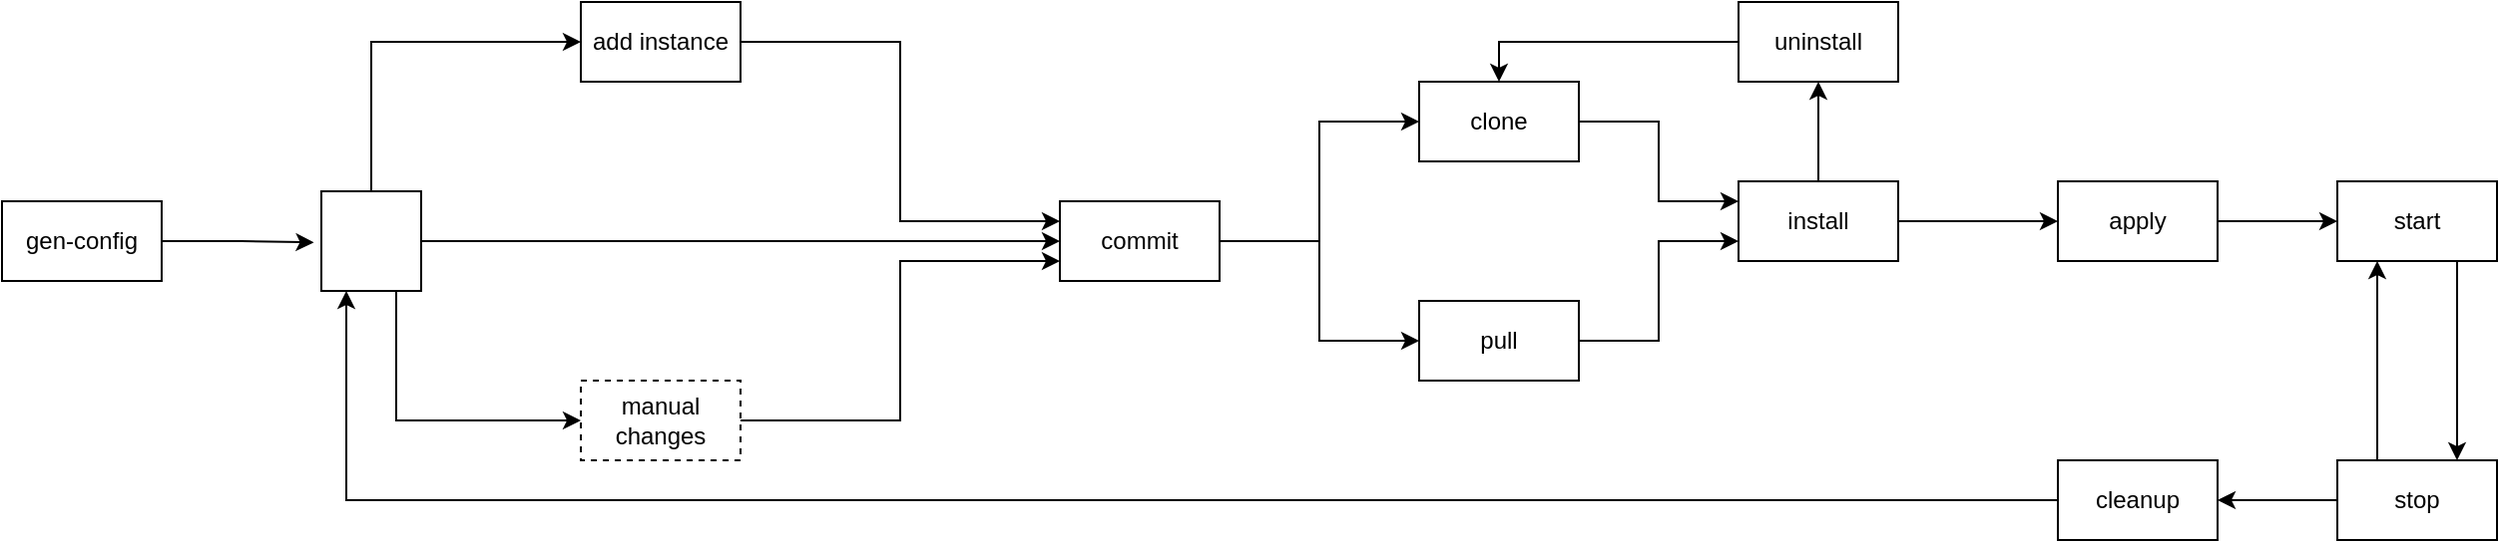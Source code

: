 <mxfile version="21.7.5" type="device">
  <diagram name="Page-1" id="VKLjrzEP6iEt6UY4dICo">
    <mxGraphModel dx="2924" dy="1125" grid="1" gridSize="10" guides="1" tooltips="1" connect="1" arrows="1" fold="1" page="1" pageScale="1" pageWidth="850" pageHeight="1100" math="0" shadow="0">
      <root>
        <mxCell id="0" />
        <mxCell id="1" parent="0" />
        <mxCell id="hbsouDKqxY18hAI5hccB-32" style="edgeStyle=orthogonalEdgeStyle;rounded=0;orthogonalLoop=1;jettySize=auto;html=1;exitX=1;exitY=0.5;exitDx=0;exitDy=0;entryX=-0.075;entryY=0.513;entryDx=0;entryDy=0;entryPerimeter=0;" edge="1" parent="1" source="hbsouDKqxY18hAI5hccB-1" target="hbsouDKqxY18hAI5hccB-31">
          <mxGeometry relative="1" as="geometry" />
        </mxCell>
        <mxCell id="hbsouDKqxY18hAI5hccB-1" value="gen-config" style="rounded=0;whiteSpace=wrap;html=1;" vertex="1" parent="1">
          <mxGeometry x="-220" y="430" width="80" height="40" as="geometry" />
        </mxCell>
        <mxCell id="hbsouDKqxY18hAI5hccB-13" style="edgeStyle=orthogonalEdgeStyle;rounded=0;orthogonalLoop=1;jettySize=auto;html=1;exitX=1;exitY=0.5;exitDx=0;exitDy=0;entryX=0;entryY=0.5;entryDx=0;entryDy=0;" edge="1" parent="1" source="hbsouDKqxY18hAI5hccB-2" target="hbsouDKqxY18hAI5hccB-3">
          <mxGeometry relative="1" as="geometry" />
        </mxCell>
        <mxCell id="hbsouDKqxY18hAI5hccB-14" style="edgeStyle=orthogonalEdgeStyle;rounded=0;orthogonalLoop=1;jettySize=auto;html=1;exitX=1;exitY=0.5;exitDx=0;exitDy=0;entryX=0;entryY=0.5;entryDx=0;entryDy=0;" edge="1" parent="1" source="hbsouDKqxY18hAI5hccB-2" target="hbsouDKqxY18hAI5hccB-5">
          <mxGeometry relative="1" as="geometry" />
        </mxCell>
        <mxCell id="hbsouDKqxY18hAI5hccB-2" value="commit" style="rounded=0;whiteSpace=wrap;html=1;" vertex="1" parent="1">
          <mxGeometry x="310" y="430" width="80" height="40" as="geometry" />
        </mxCell>
        <mxCell id="hbsouDKqxY18hAI5hccB-15" style="edgeStyle=orthogonalEdgeStyle;rounded=0;orthogonalLoop=1;jettySize=auto;html=1;exitX=1;exitY=0.5;exitDx=0;exitDy=0;entryX=0;entryY=0.25;entryDx=0;entryDy=0;" edge="1" parent="1" source="hbsouDKqxY18hAI5hccB-3" target="hbsouDKqxY18hAI5hccB-4">
          <mxGeometry relative="1" as="geometry" />
        </mxCell>
        <mxCell id="hbsouDKqxY18hAI5hccB-3" value="clone" style="rounded=0;whiteSpace=wrap;html=1;" vertex="1" parent="1">
          <mxGeometry x="490" y="370" width="80" height="40" as="geometry" />
        </mxCell>
        <mxCell id="hbsouDKqxY18hAI5hccB-19" style="edgeStyle=orthogonalEdgeStyle;rounded=0;orthogonalLoop=1;jettySize=auto;html=1;exitX=1;exitY=0.5;exitDx=0;exitDy=0;entryX=0;entryY=0.5;entryDx=0;entryDy=0;" edge="1" parent="1" source="hbsouDKqxY18hAI5hccB-4" target="hbsouDKqxY18hAI5hccB-18">
          <mxGeometry relative="1" as="geometry">
            <mxPoint x="850" y="440" as="targetPoint" />
          </mxGeometry>
        </mxCell>
        <mxCell id="hbsouDKqxY18hAI5hccB-41" style="edgeStyle=orthogonalEdgeStyle;rounded=0;orthogonalLoop=1;jettySize=auto;html=1;exitX=0.5;exitY=0;exitDx=0;exitDy=0;entryX=0.5;entryY=1;entryDx=0;entryDy=0;" edge="1" parent="1" source="hbsouDKqxY18hAI5hccB-4" target="hbsouDKqxY18hAI5hccB-37">
          <mxGeometry relative="1" as="geometry" />
        </mxCell>
        <mxCell id="hbsouDKqxY18hAI5hccB-4" value="install" style="rounded=0;whiteSpace=wrap;html=1;" vertex="1" parent="1">
          <mxGeometry x="650" y="420" width="80" height="40" as="geometry" />
        </mxCell>
        <mxCell id="hbsouDKqxY18hAI5hccB-16" style="edgeStyle=orthogonalEdgeStyle;rounded=0;orthogonalLoop=1;jettySize=auto;html=1;exitX=1;exitY=0.5;exitDx=0;exitDy=0;entryX=0;entryY=0.75;entryDx=0;entryDy=0;" edge="1" parent="1" source="hbsouDKqxY18hAI5hccB-5" target="hbsouDKqxY18hAI5hccB-4">
          <mxGeometry relative="1" as="geometry" />
        </mxCell>
        <mxCell id="hbsouDKqxY18hAI5hccB-5" value="pull" style="rounded=0;whiteSpace=wrap;html=1;" vertex="1" parent="1">
          <mxGeometry x="490" y="480" width="80" height="40" as="geometry" />
        </mxCell>
        <mxCell id="hbsouDKqxY18hAI5hccB-12" style="edgeStyle=orthogonalEdgeStyle;rounded=0;orthogonalLoop=1;jettySize=auto;html=1;exitX=1;exitY=0.5;exitDx=0;exitDy=0;entryX=0;entryY=0.25;entryDx=0;entryDy=0;" edge="1" parent="1" source="hbsouDKqxY18hAI5hccB-6" target="hbsouDKqxY18hAI5hccB-2">
          <mxGeometry relative="1" as="geometry" />
        </mxCell>
        <mxCell id="hbsouDKqxY18hAI5hccB-6" value="add instance" style="rounded=0;whiteSpace=wrap;html=1;" vertex="1" parent="1">
          <mxGeometry x="70" y="330" width="80" height="40" as="geometry" />
        </mxCell>
        <mxCell id="hbsouDKqxY18hAI5hccB-11" style="edgeStyle=orthogonalEdgeStyle;rounded=0;orthogonalLoop=1;jettySize=auto;html=1;exitX=1;exitY=0.5;exitDx=0;exitDy=0;entryX=0;entryY=0.75;entryDx=0;entryDy=0;" edge="1" parent="1" source="hbsouDKqxY18hAI5hccB-7" target="hbsouDKqxY18hAI5hccB-2">
          <mxGeometry relative="1" as="geometry" />
        </mxCell>
        <mxCell id="hbsouDKqxY18hAI5hccB-7" value="manual changes" style="rounded=0;whiteSpace=wrap;html=1;dashed=1;" vertex="1" parent="1">
          <mxGeometry x="70" y="520" width="80" height="40" as="geometry" />
        </mxCell>
        <mxCell id="hbsouDKqxY18hAI5hccB-21" style="edgeStyle=orthogonalEdgeStyle;rounded=0;orthogonalLoop=1;jettySize=auto;html=1;exitX=1;exitY=0.5;exitDx=0;exitDy=0;entryX=0;entryY=0.5;entryDx=0;entryDy=0;" edge="1" parent="1" source="hbsouDKqxY18hAI5hccB-18" target="hbsouDKqxY18hAI5hccB-20">
          <mxGeometry relative="1" as="geometry" />
        </mxCell>
        <mxCell id="hbsouDKqxY18hAI5hccB-18" value="apply" style="rounded=0;whiteSpace=wrap;html=1;" vertex="1" parent="1">
          <mxGeometry x="810" y="420" width="80" height="40" as="geometry" />
        </mxCell>
        <mxCell id="hbsouDKqxY18hAI5hccB-23" style="edgeStyle=orthogonalEdgeStyle;rounded=0;orthogonalLoop=1;jettySize=auto;html=1;exitX=0.75;exitY=1;exitDx=0;exitDy=0;entryX=0.75;entryY=0;entryDx=0;entryDy=0;" edge="1" parent="1" source="hbsouDKqxY18hAI5hccB-20" target="hbsouDKqxY18hAI5hccB-22">
          <mxGeometry relative="1" as="geometry" />
        </mxCell>
        <mxCell id="hbsouDKqxY18hAI5hccB-20" value="start" style="rounded=0;whiteSpace=wrap;html=1;" vertex="1" parent="1">
          <mxGeometry x="950" y="420" width="80" height="40" as="geometry" />
        </mxCell>
        <mxCell id="hbsouDKqxY18hAI5hccB-24" style="edgeStyle=orthogonalEdgeStyle;rounded=0;orthogonalLoop=1;jettySize=auto;html=1;exitX=0.25;exitY=0;exitDx=0;exitDy=0;entryX=0.25;entryY=1;entryDx=0;entryDy=0;" edge="1" parent="1" source="hbsouDKqxY18hAI5hccB-22" target="hbsouDKqxY18hAI5hccB-20">
          <mxGeometry relative="1" as="geometry" />
        </mxCell>
        <mxCell id="hbsouDKqxY18hAI5hccB-29" style="edgeStyle=orthogonalEdgeStyle;rounded=0;orthogonalLoop=1;jettySize=auto;html=1;exitX=0;exitY=0.5;exitDx=0;exitDy=0;entryX=1;entryY=0.5;entryDx=0;entryDy=0;" edge="1" parent="1" source="hbsouDKqxY18hAI5hccB-22" target="hbsouDKqxY18hAI5hccB-25">
          <mxGeometry relative="1" as="geometry" />
        </mxCell>
        <mxCell id="hbsouDKqxY18hAI5hccB-22" value="&lt;div&gt;stop&lt;/div&gt;" style="rounded=0;whiteSpace=wrap;html=1;" vertex="1" parent="1">
          <mxGeometry x="950" y="560" width="80" height="40" as="geometry" />
        </mxCell>
        <mxCell id="hbsouDKqxY18hAI5hccB-36" style="edgeStyle=orthogonalEdgeStyle;rounded=0;orthogonalLoop=1;jettySize=auto;html=1;exitX=0;exitY=0.5;exitDx=0;exitDy=0;entryX=0.25;entryY=1;entryDx=0;entryDy=0;" edge="1" parent="1" source="hbsouDKqxY18hAI5hccB-25" target="hbsouDKqxY18hAI5hccB-31">
          <mxGeometry relative="1" as="geometry" />
        </mxCell>
        <mxCell id="hbsouDKqxY18hAI5hccB-25" value="cleanup" style="rounded=0;whiteSpace=wrap;html=1;" vertex="1" parent="1">
          <mxGeometry x="810" y="560" width="80" height="40" as="geometry" />
        </mxCell>
        <mxCell id="hbsouDKqxY18hAI5hccB-33" style="edgeStyle=orthogonalEdgeStyle;rounded=0;orthogonalLoop=1;jettySize=auto;html=1;exitX=0.5;exitY=0;exitDx=0;exitDy=0;entryX=0;entryY=0.5;entryDx=0;entryDy=0;" edge="1" parent="1" source="hbsouDKqxY18hAI5hccB-31" target="hbsouDKqxY18hAI5hccB-6">
          <mxGeometry relative="1" as="geometry" />
        </mxCell>
        <mxCell id="hbsouDKqxY18hAI5hccB-34" style="edgeStyle=orthogonalEdgeStyle;rounded=0;orthogonalLoop=1;jettySize=auto;html=1;exitX=0.75;exitY=1;exitDx=0;exitDy=0;entryX=0;entryY=0.5;entryDx=0;entryDy=0;" edge="1" parent="1" source="hbsouDKqxY18hAI5hccB-31" target="hbsouDKqxY18hAI5hccB-7">
          <mxGeometry relative="1" as="geometry" />
        </mxCell>
        <mxCell id="hbsouDKqxY18hAI5hccB-35" style="edgeStyle=orthogonalEdgeStyle;rounded=0;orthogonalLoop=1;jettySize=auto;html=1;exitX=1;exitY=0.5;exitDx=0;exitDy=0;entryX=0;entryY=0.5;entryDx=0;entryDy=0;" edge="1" parent="1" source="hbsouDKqxY18hAI5hccB-31" target="hbsouDKqxY18hAI5hccB-2">
          <mxGeometry relative="1" as="geometry" />
        </mxCell>
        <mxCell id="hbsouDKqxY18hAI5hccB-31" value="" style="whiteSpace=wrap;html=1;aspect=fixed;" vertex="1" parent="1">
          <mxGeometry x="-60" y="425" width="50" height="50" as="geometry" />
        </mxCell>
        <mxCell id="hbsouDKqxY18hAI5hccB-42" style="edgeStyle=orthogonalEdgeStyle;rounded=0;orthogonalLoop=1;jettySize=auto;html=1;exitX=0;exitY=0.5;exitDx=0;exitDy=0;entryX=0.5;entryY=0;entryDx=0;entryDy=0;" edge="1" parent="1" source="hbsouDKqxY18hAI5hccB-37" target="hbsouDKqxY18hAI5hccB-3">
          <mxGeometry relative="1" as="geometry" />
        </mxCell>
        <mxCell id="hbsouDKqxY18hAI5hccB-37" value="uninstall" style="rounded=0;whiteSpace=wrap;html=1;" vertex="1" parent="1">
          <mxGeometry x="650" y="330" width="80" height="40" as="geometry" />
        </mxCell>
      </root>
    </mxGraphModel>
  </diagram>
</mxfile>
